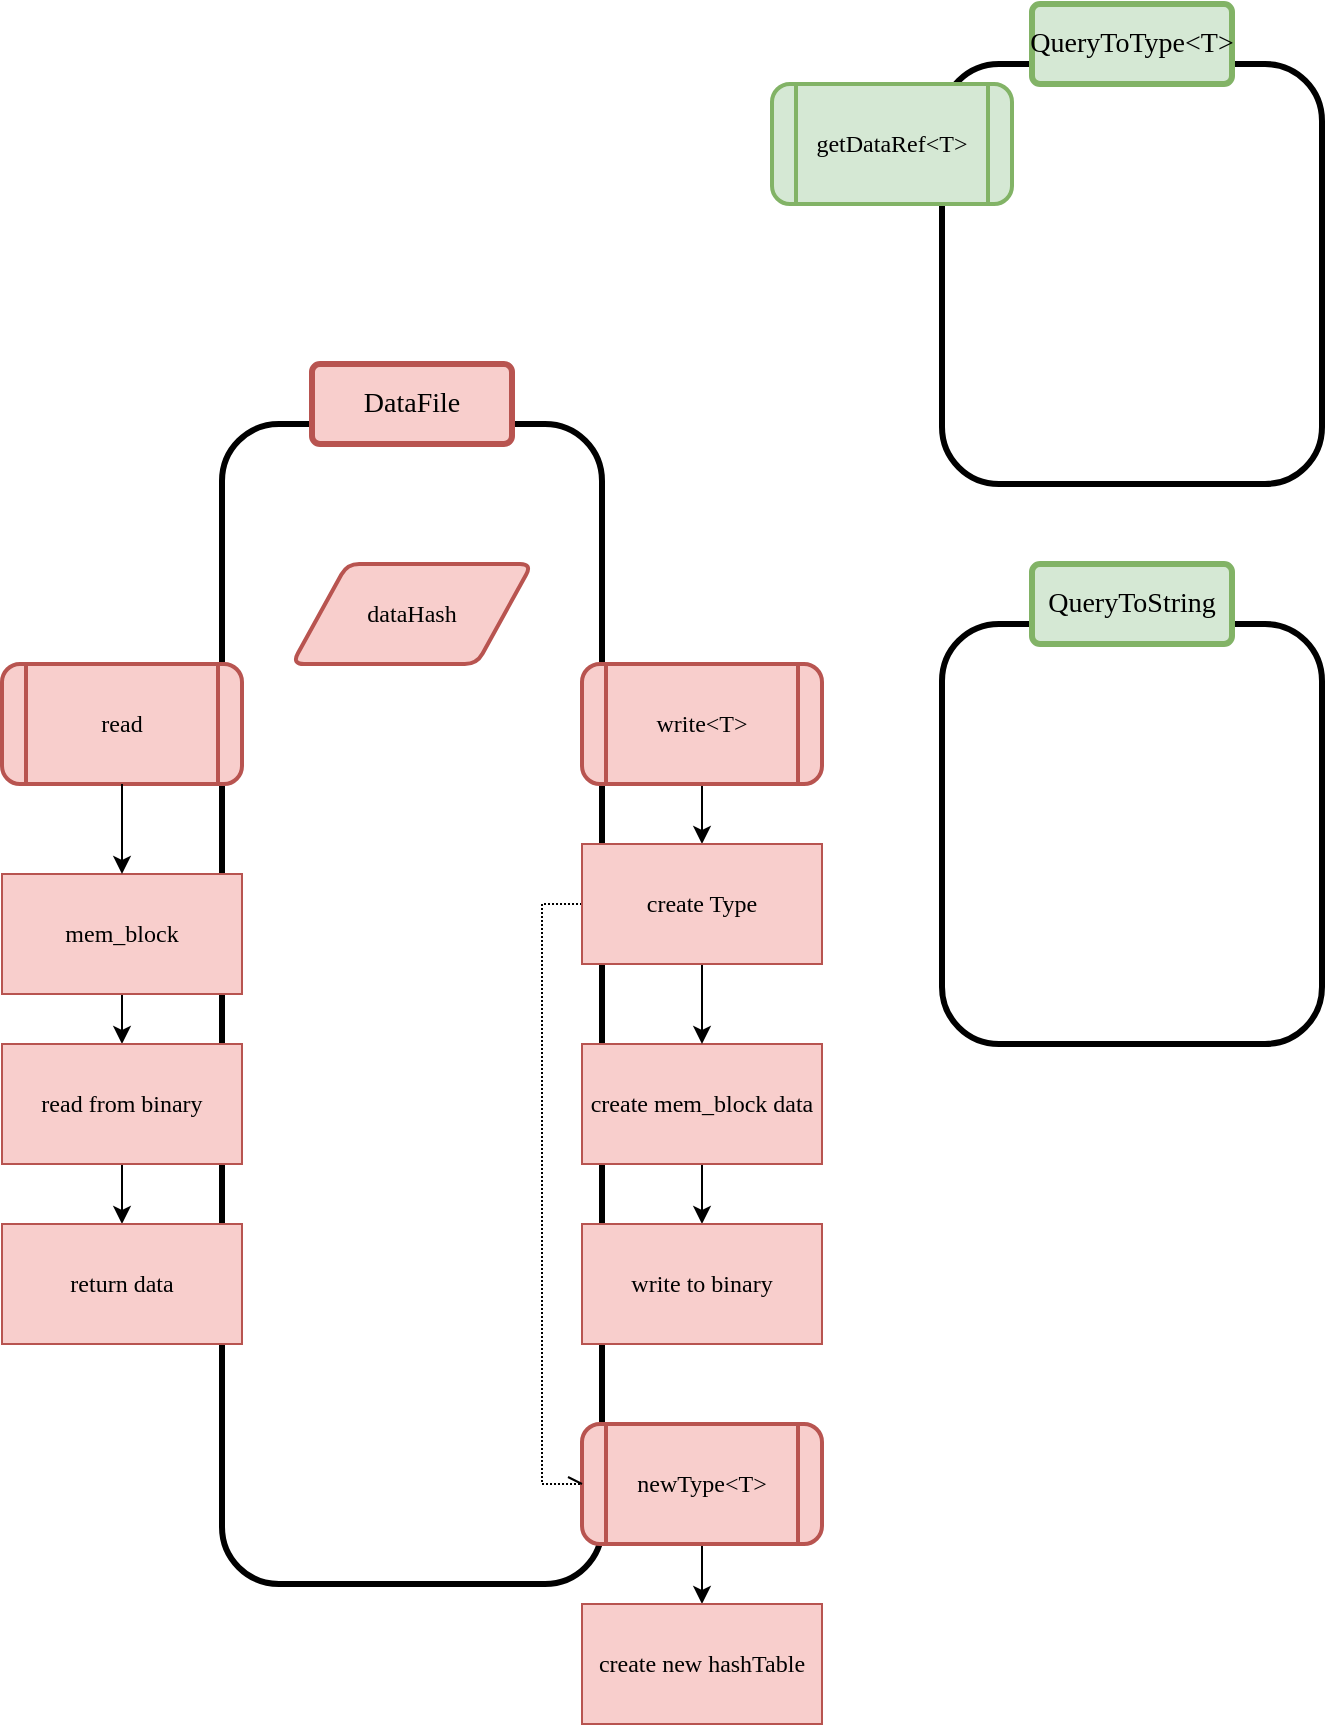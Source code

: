 <mxfile version="16.5.5" type="device"><diagram id="4u5bkuqh8i6XdxuR7M9z" name="Page-1"><mxGraphModel dx="1387" dy="1766" grid="1" gridSize="10" guides="1" tooltips="1" connect="1" arrows="1" fold="1" page="1" pageScale="1" pageWidth="850" pageHeight="1100" math="0" shadow="0"><root><mxCell id="0"/><mxCell id="1" parent="0"/><mxCell id="fdGN7KKLuJiMjg-E61Lm-46" value="" style="rounded=1;whiteSpace=wrap;html=1;fillColor=none;strokeWidth=3;fontFamily=SF Mono;" parent="1" vertex="1"><mxGeometry x="30" y="-660" width="190" height="580" as="geometry"/></mxCell><mxCell id="fdGN7KKLuJiMjg-E61Lm-27" style="edgeStyle=orthogonalEdgeStyle;rounded=0;orthogonalLoop=1;jettySize=auto;html=1;exitX=1;exitY=0.5;exitDx=0;exitDy=0;entryX=0;entryY=0.5;entryDx=0;entryDy=0;endArrow=classic;endFill=1;" parent="1" edge="1"><mxGeometry relative="1" as="geometry"><mxPoint x="1090" y="-690" as="sourcePoint"/></mxGeometry></mxCell><mxCell id="fdGN7KKLuJiMjg-E61Lm-30" value="dataHash" style="shape=parallelogram;html=1;strokeWidth=2;perimeter=parallelogramPerimeter;whiteSpace=wrap;rounded=1;arcSize=12;size=0.23;fontFamily=SF Mono;fillColor=#f8cecc;strokeColor=#b85450;" parent="1" vertex="1"><mxGeometry x="65" y="-590" width="120" height="50" as="geometry"/></mxCell><mxCell id="fdGN7KKLuJiMjg-E61Lm-47" value="&lt;font style=&quot;font-size: 14px&quot;&gt;DataFile&lt;/font&gt;" style="rounded=1;arcSize=10;whiteSpace=wrap;html=1;align=center;fillColor=#f8cecc;strokeColor=#b85450;fontFamily=SF Mono;strokeWidth=3;" parent="1" vertex="1"><mxGeometry x="75" y="-690" width="100" height="40" as="geometry"/></mxCell><mxCell id="fdGN7KKLuJiMjg-E61Lm-37" value="" style="rounded=1;whiteSpace=wrap;html=1;fillColor=none;strokeWidth=3;fontFamily=SF Mono;" parent="1" vertex="1"><mxGeometry x="390" y="-560" width="190" height="210" as="geometry"/></mxCell><mxCell id="fdGN7KKLuJiMjg-E61Lm-38" value="&lt;span style=&quot;font-size: 14px&quot;&gt;QueryToString&lt;br&gt;&lt;/span&gt;" style="rounded=1;arcSize=10;whiteSpace=wrap;html=1;align=center;fillColor=#d5e8d4;strokeColor=#82b366;fontFamily=SF Mono;strokeWidth=3;" parent="1" vertex="1"><mxGeometry x="435" y="-590" width="100" height="40" as="geometry"/></mxCell><mxCell id="vOMT5jAQEG5F7xjalh4q-20" style="edgeStyle=orthogonalEdgeStyle;rounded=0;orthogonalLoop=1;jettySize=auto;html=1;exitX=0.5;exitY=1;exitDx=0;exitDy=0;" edge="1" parent="1" source="fdGN7KKLuJiMjg-E61Lm-59" target="vOMT5jAQEG5F7xjalh4q-13"><mxGeometry relative="1" as="geometry"/></mxCell><mxCell id="fdGN7KKLuJiMjg-E61Lm-59" value="write&amp;lt;T&amp;gt;" style="shape=process;whiteSpace=wrap;html=1;backgroundOutline=1;rounded=1;fontFamily=SF Mono;strokeWidth=2;fillColor=#f8cecc;strokeColor=#b85450;" parent="1" vertex="1"><mxGeometry x="210" y="-540" width="120" height="60" as="geometry"/></mxCell><mxCell id="vOMT5jAQEG5F7xjalh4q-22" style="edgeStyle=orthogonalEdgeStyle;rounded=0;orthogonalLoop=1;jettySize=auto;html=1;exitX=0.5;exitY=1;exitDx=0;exitDy=0;entryX=0.5;entryY=0;entryDx=0;entryDy=0;" edge="1" parent="1" source="fdGN7KKLuJiMjg-E61Lm-60" target="vOMT5jAQEG5F7xjalh4q-3"><mxGeometry relative="1" as="geometry"/></mxCell><mxCell id="fdGN7KKLuJiMjg-E61Lm-60" value="create mem_block data" style="rounded=0;whiteSpace=wrap;html=1;fillColor=#f8cecc;strokeColor=#b85450;fontFamily=SF Mono;" parent="1" vertex="1"><mxGeometry x="210" y="-350" width="120" height="60" as="geometry"/></mxCell><mxCell id="vOMT5jAQEG5F7xjalh4q-3" value="write to binary" style="rounded=0;whiteSpace=wrap;html=1;fillColor=#f8cecc;strokeColor=#b85450;fontFamily=SF Mono;" vertex="1" parent="1"><mxGeometry x="210" y="-260" width="120" height="60" as="geometry"/></mxCell><mxCell id="vOMT5jAQEG5F7xjalh4q-4" value="read" style="shape=process;whiteSpace=wrap;html=1;backgroundOutline=1;rounded=1;fontFamily=SF Mono;strokeWidth=2;fillColor=#f8cecc;strokeColor=#b85450;" vertex="1" parent="1"><mxGeometry x="-80" y="-540" width="120" height="60" as="geometry"/></mxCell><mxCell id="vOMT5jAQEG5F7xjalh4q-19" style="edgeStyle=orthogonalEdgeStyle;rounded=0;orthogonalLoop=1;jettySize=auto;html=1;exitX=0.5;exitY=1;exitDx=0;exitDy=0;entryX=0.5;entryY=0;entryDx=0;entryDy=0;" edge="1" parent="1" source="vOMT5jAQEG5F7xjalh4q-5" target="vOMT5jAQEG5F7xjalh4q-18"><mxGeometry relative="1" as="geometry"/></mxCell><mxCell id="vOMT5jAQEG5F7xjalh4q-5" value="mem_block" style="rounded=0;whiteSpace=wrap;html=1;fillColor=#f8cecc;strokeColor=#b85450;fontFamily=SF Mono;" vertex="1" parent="1"><mxGeometry x="-80" y="-435" width="120" height="60" as="geometry"/></mxCell><mxCell id="vOMT5jAQEG5F7xjalh4q-6" style="edgeStyle=orthogonalEdgeStyle;rounded=0;orthogonalLoop=1;jettySize=auto;html=1;exitX=0.5;exitY=1;exitDx=0;exitDy=0;entryX=0.5;entryY=0;entryDx=0;entryDy=0;fontSize=12;endArrow=classic;endFill=1;fillColor=#d5e8d4;strokeColor=#000000;" edge="1" target="vOMT5jAQEG5F7xjalh4q-5" parent="1" source="vOMT5jAQEG5F7xjalh4q-4"><mxGeometry relative="1" as="geometry"><mxPoint x="-20" y="-475" as="sourcePoint"/></mxGeometry></mxCell><mxCell id="vOMT5jAQEG5F7xjalh4q-7" value="" style="rounded=1;whiteSpace=wrap;html=1;fillColor=none;strokeWidth=3;fontFamily=SF Mono;" vertex="1" parent="1"><mxGeometry x="390" y="-840" width="190" height="210" as="geometry"/></mxCell><mxCell id="vOMT5jAQEG5F7xjalh4q-8" value="&lt;span style=&quot;font-size: 14px&quot;&gt;QueryToType&amp;lt;T&amp;gt;&lt;br&gt;&lt;/span&gt;" style="rounded=1;arcSize=10;whiteSpace=wrap;html=1;align=center;fillColor=#d5e8d4;strokeColor=#82b366;fontFamily=SF Mono;strokeWidth=3;" vertex="1" parent="1"><mxGeometry x="435" y="-870" width="100" height="40" as="geometry"/></mxCell><mxCell id="vOMT5jAQEG5F7xjalh4q-10" value="getDataRef&amp;lt;T&amp;gt;" style="shape=process;whiteSpace=wrap;html=1;backgroundOutline=1;rounded=1;fontFamily=SF Mono;strokeWidth=2;fillColor=#d5e8d4;strokeColor=#82b366;" vertex="1" parent="1"><mxGeometry x="305" y="-830" width="120" height="60" as="geometry"/></mxCell><mxCell id="vOMT5jAQEG5F7xjalh4q-17" style="edgeStyle=orthogonalEdgeStyle;rounded=0;orthogonalLoop=1;jettySize=auto;html=1;exitX=0.5;exitY=1;exitDx=0;exitDy=0;entryX=0.5;entryY=0;entryDx=0;entryDy=0;" edge="1" parent="1" source="vOMT5jAQEG5F7xjalh4q-11" target="vOMT5jAQEG5F7xjalh4q-12"><mxGeometry relative="1" as="geometry"/></mxCell><mxCell id="vOMT5jAQEG5F7xjalh4q-11" value="newType&amp;lt;T&amp;gt;" style="shape=process;whiteSpace=wrap;html=1;backgroundOutline=1;rounded=1;fontFamily=SF Mono;strokeWidth=2;fillColor=#f8cecc;strokeColor=#b85450;" vertex="1" parent="1"><mxGeometry x="210" y="-160" width="120" height="60" as="geometry"/></mxCell><mxCell id="vOMT5jAQEG5F7xjalh4q-12" value="create new hashTable" style="rounded=0;whiteSpace=wrap;html=1;fillColor=#f8cecc;strokeColor=#b85450;fontFamily=SF Mono;" vertex="1" parent="1"><mxGeometry x="210" y="-70" width="120" height="60" as="geometry"/></mxCell><mxCell id="vOMT5jAQEG5F7xjalh4q-16" style="edgeStyle=orthogonalEdgeStyle;rounded=0;orthogonalLoop=1;jettySize=auto;html=1;exitX=0;exitY=0.5;exitDx=0;exitDy=0;entryX=0;entryY=0.5;entryDx=0;entryDy=0;strokeColor=#000000;dashed=1;dashPattern=1 1;endArrow=openAsync;endFill=0;" edge="1" parent="1" source="vOMT5jAQEG5F7xjalh4q-13" target="vOMT5jAQEG5F7xjalh4q-11"><mxGeometry relative="1" as="geometry"/></mxCell><mxCell id="vOMT5jAQEG5F7xjalh4q-21" style="edgeStyle=orthogonalEdgeStyle;rounded=0;orthogonalLoop=1;jettySize=auto;html=1;exitX=0.5;exitY=1;exitDx=0;exitDy=0;entryX=0.5;entryY=0;entryDx=0;entryDy=0;" edge="1" parent="1" source="vOMT5jAQEG5F7xjalh4q-13" target="fdGN7KKLuJiMjg-E61Lm-60"><mxGeometry relative="1" as="geometry"/></mxCell><mxCell id="vOMT5jAQEG5F7xjalh4q-13" value="create Type" style="rounded=0;whiteSpace=wrap;html=1;fillColor=#f8cecc;strokeColor=#b85450;fontFamily=SF Mono;" vertex="1" parent="1"><mxGeometry x="210" y="-450" width="120" height="60" as="geometry"/></mxCell><mxCell id="vOMT5jAQEG5F7xjalh4q-31" style="edgeStyle=orthogonalEdgeStyle;rounded=0;orthogonalLoop=1;jettySize=auto;html=1;exitX=0.5;exitY=1;exitDx=0;exitDy=0;entryX=0.5;entryY=0;entryDx=0;entryDy=0;" edge="1" parent="1" source="vOMT5jAQEG5F7xjalh4q-18" target="vOMT5jAQEG5F7xjalh4q-27"><mxGeometry relative="1" as="geometry"/></mxCell><mxCell id="vOMT5jAQEG5F7xjalh4q-18" value="read from binary" style="rounded=0;whiteSpace=wrap;html=1;fillColor=#f8cecc;strokeColor=#b85450;fontFamily=SF Mono;" vertex="1" parent="1"><mxGeometry x="-80" y="-350" width="120" height="60" as="geometry"/></mxCell><mxCell id="vOMT5jAQEG5F7xjalh4q-27" value="return data" style="rounded=0;whiteSpace=wrap;html=1;fillColor=#f8cecc;strokeColor=#b85450;fontFamily=SF Mono;" vertex="1" parent="1"><mxGeometry x="-80" y="-260" width="120" height="60" as="geometry"/></mxCell></root></mxGraphModel></diagram></mxfile>